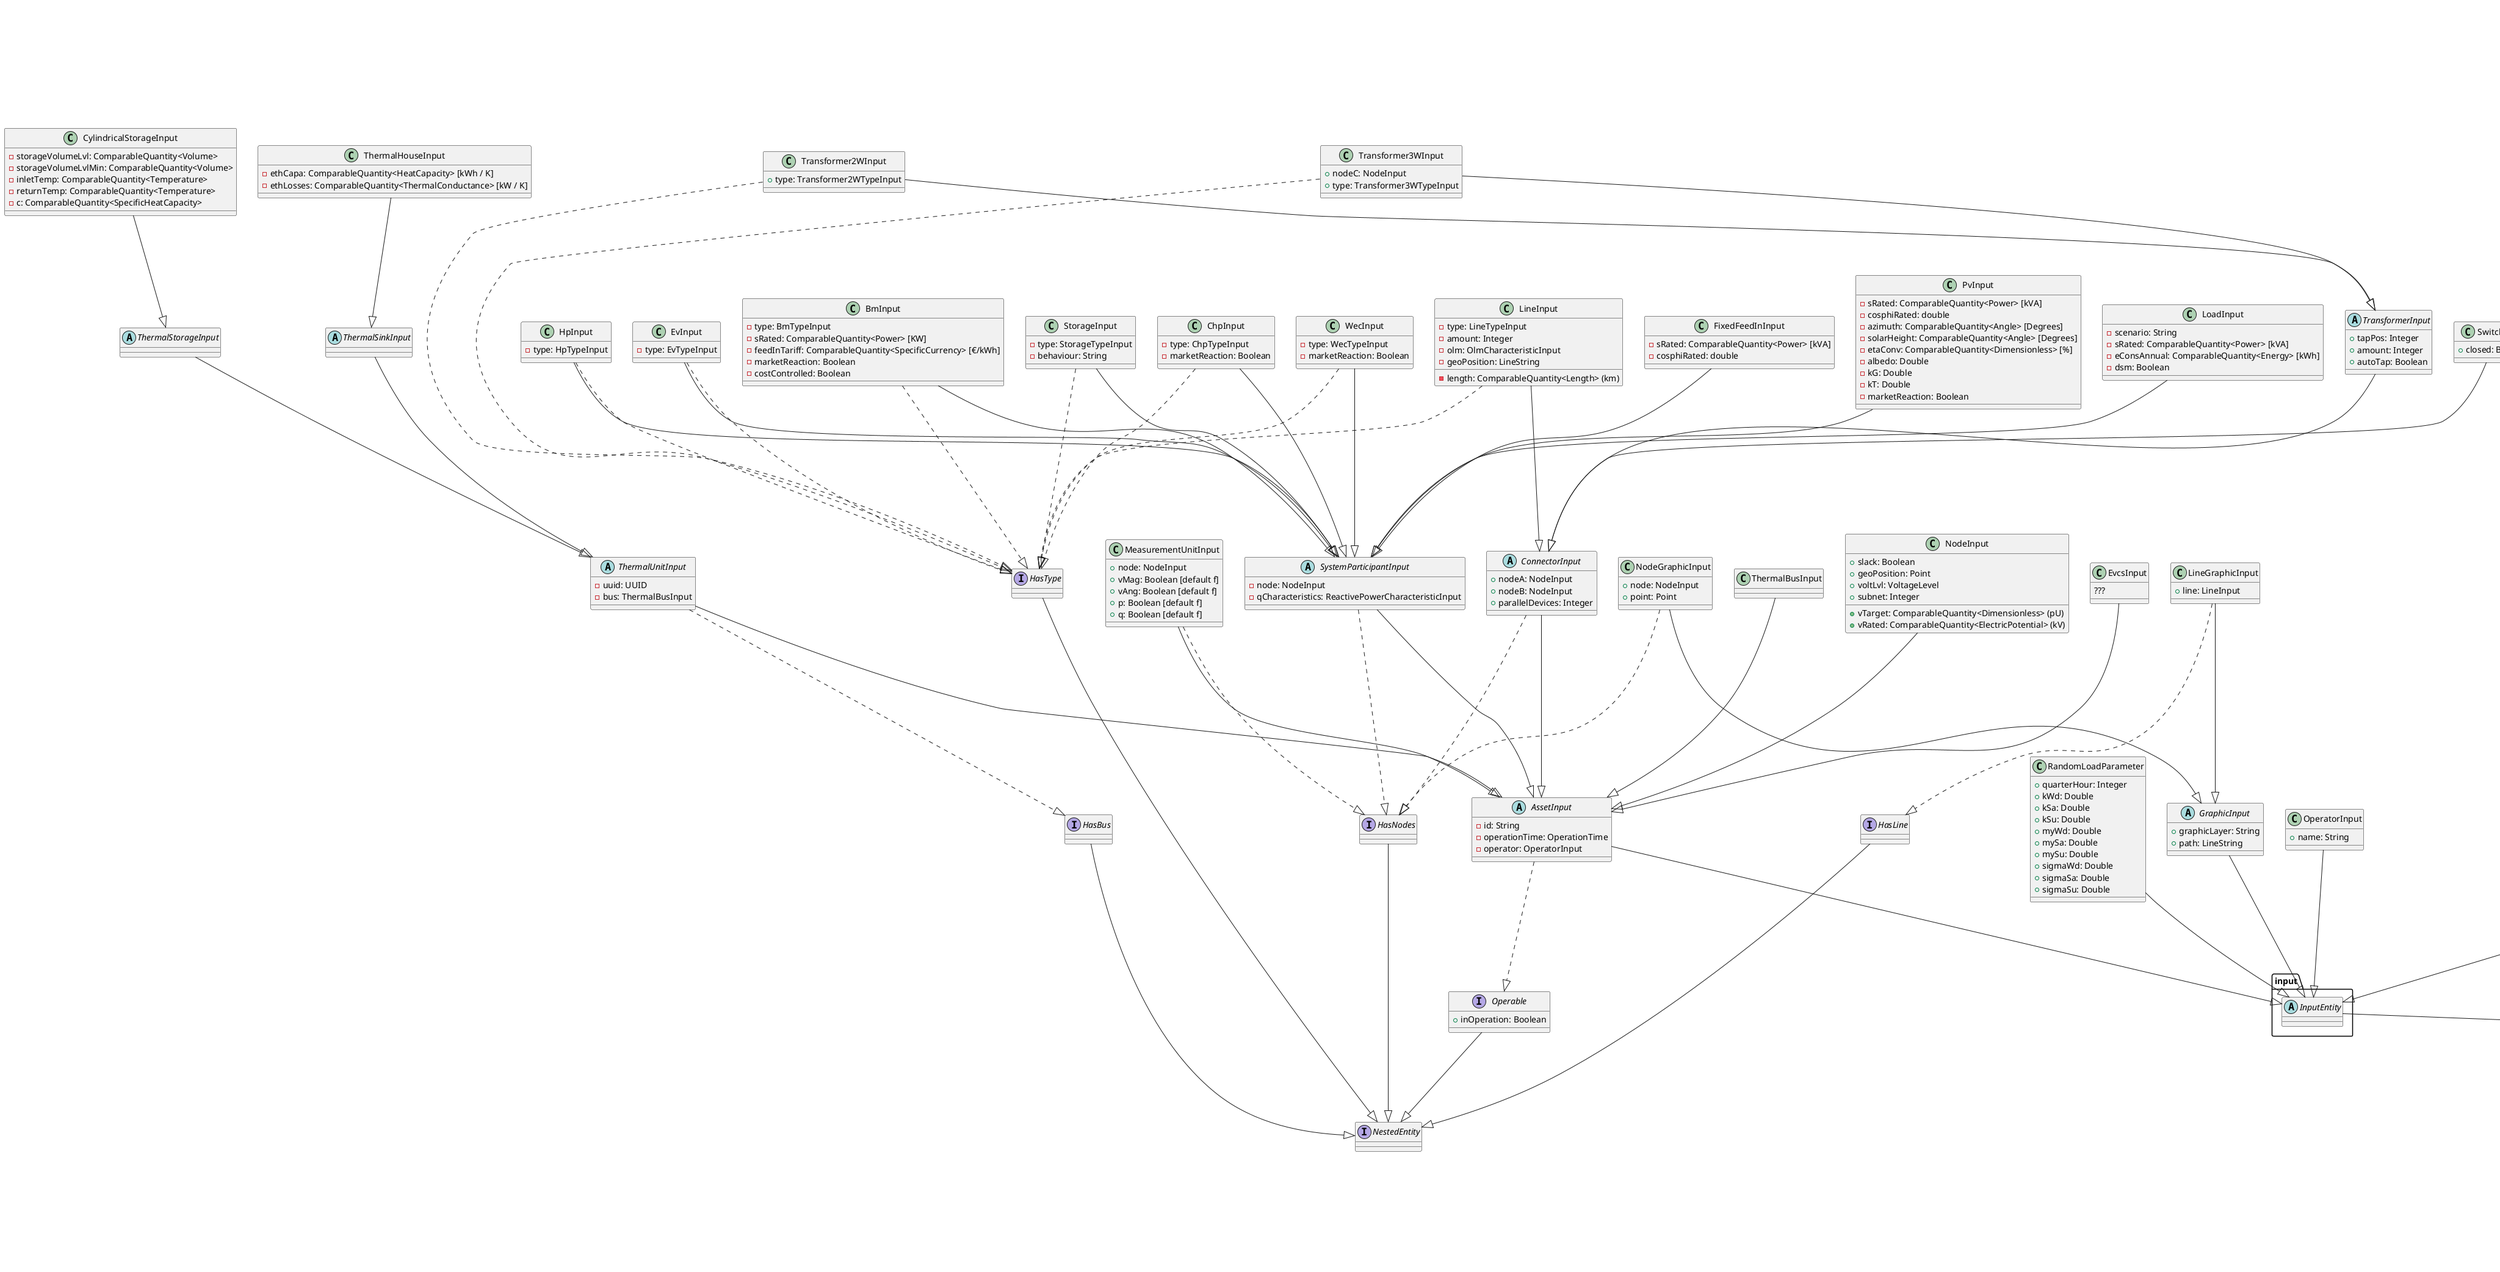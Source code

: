 @startuml
note "For better readability no getters are shown in the classes. Also the final attributes are not marked especially." as generalNote

interface Comparable<T>

interface StandardLoadProfile {
    + getKey: String
    + enum DefaultLoadProfiles
    + {static} parse(String): StandardLoadProfile
}

enum BdewLoadProfile {
    - key: String
    + {static} get(String): BdewLoadProfile
}
BdewLoadProfile ..|> StandardLoadProfile

abstract class UniqueEntity {
    + {static} UUID_FIELD_NAME: String
    + uuid: UUID
}

package result {
    abstract class ResultEntity
    UniqueEntity <|-- ResultEntity
}
note left of result : cf. separate UML diagram

package input {
    abstract class InputEntity
    InputEntity --|> UniqueEntity
}

package value {
    interface Value

    class EnergyPriceValue {
        - price: ComparableQuantity<SpecificCurrency> [€/MWh]
    }
    EnergyPriceValue ..|> Value

    class HeatDemandValue {
        - heatDemand : ComparableQuantity<Power> [kW]
    }
    HeatDemandValue ..|> Value

    class PValue {
        - p: ComparableQuantity<Power> [kW]
    }
    PValue ..|> Value

    class HeatAndPValue {
        - heatDemand: ComparableQuantity<Power> [kW]
    }
    HeatAndPValue --|> PValue

    class SValue {
        - q: ComparableQuantity<Power> [kVAr]
    }
    SValue --|> PValue

    class HeatAndSValue {
        - heatDemand: ComparableQuantity<Power> [kW]
    }
    HeatAndSValue --|> SValue

    class IrradiationValue {
      - directIrradiation: ComparableQuantity<Irradiation> [kWh/m²]
      - diffuseIrradiation: ComparableQuantity<Irradiation> [kWh/m²]
    }
    IrradiationValue ..|> Value

    class TemperatureValue {
      - temperature: ComparableQuantity<Temperature> [°C]
    }
    TemperatureValue ..|> Value

    class WindValue {
      - direction: ComparableQuantity<Angle> [°]
      - velocity: ComparableQuantity<Speed> [m/s]
    }
    WindValue ..|> Value

    class WeatherValue {
      - coordinate: Point
      - irradiation: IrradiationValue
      - temperature: TemperatureValue
      - wind: WindValue
    }
    WeatherValue ..|> Value
    WeatherValue *-- IrradiationValue
    WeatherValue *-- TemperatureValue
    WeatherValue *-- WindValue
}

package timeseries {
    abstract class TimeSeries<E extends Entry<V>, V extends Value> {
        - entries: Set<E>
        + Optional<TimeBasedValue<V>> getTimeBasedValue(ZonedDateTime)
        + Optional<V> getValue(ZonedDateTime)
        + Set<E> getEntries()
        + Optional<TimeBasedValue<V>> getPreviousTimeBasedValue(ZonedDateTime)
        + Optional<TimeBasedValue<V>> getNextTimeBasedValue(ZonedDateTime)
        - Optional<ZonedDateTime> getPreviousDateTime()
        - Optional<ZonedDateTime> getNextDateTime()
    }
    TimeSeries --|> UniqueEntity
    TimeSeries "1" *-- "n" Entry
    
    class IndividualTimeSeries<V extends Value> {
        - Map<ZonedDateTime, TimeBasedValue<V>> timeToValue
    }
    IndividualTimeSeries --|> TimeSeries: <<bind>>:TimeBasedValue<V>
    
    abstract class RepetitiveTimeSeries<E extends TimeSeriesEntry<V>, V extends Value> {
        - calc(ZonedDateTime): T
    }
    RepetitiveTimeSeries --|> TimeSeries
    
    class LoadProfileInput {
        - type: StandardLoadProfile
        - dayOfWeekToHourlyValues: Map<DayOfWeek, Map<Integer, PValue>>
    }
    LoadProfileInput --|> RepetitiveTimeSeries
    LoadProfileInput *-- StandardLoadProfile

    abstract class TimeSeriesEntry <V extends Value> {
        - value: V
    }
    TimeSeriesEntry --|> UniqueEntity
    TimeSeriesEntry *-- Value

    abstract class TimeBasedValue<V extends Value>{
        - time: ZonedDateTime
    }
    TimeBasedValue --|> TimeSeriesEntry
    TimeBasedValue ..|> Comparable: <<bind>>:<TimeBasedValue>

    class LoadProfileEntry {
        - dayOfWeek: DayOfWeek
        - quarterHourOfDay: int
    }
    LoadProfileEntry --|> TimeSeriesEntry: <<bind>>:PValue
}

interface Operable {
    + inOperation: Boolean
}
Operable --|> NestedEntity

abstract class AssetInput {
    - id: String
    - operationTime: OperationTime
    - operator: OperatorInput
}
AssetInput --|> InputEntity
AssetInput ..|> Operable

abstract class SystemParticipantInput {
    - node: NodeInput
    - qCharacteristics: ReactivePowerCharacteristicInput
}
SystemParticipantInput --|> AssetInput
SystemParticipantInput ..|> HasNodes

class OperatorInput {
    + name: String
}
OperatorInput --|> InputEntity

abstract class ConnectorInput {
    + nodeA: NodeInput
    + nodeB: NodeInput
    + parallelDevices: Integer
}
ConnectorInput --|> AssetInput
ConnectorInput ..|> HasNodes

class CharacteristicCoordinate <A extends Quantity<A>, O extends Quantity<O>> {
    - x: ComparableQuantity<A>
    - y: ComparableQuantity<O>
    + deSerialize(Int): String
}
CharacteristicCoordinate ..|> Comparable

abstract class CharacteristicInput <A extends Quantity<A>, O extends Quantity<O>> {
    - characteristicPrefix: String
    - decimalPlaces: int
    - points: SortedSet<CharacteristicCoordinate>
    + deSerialize(): String
    + {static} buildStartingRegex(String): String
    - extractCoordinateList(String): String
    - buildCoordinatesFromString(String, Unit<A>, Unit<O>): SortedSet<CharacteristicCoordinate<A, O>>
}
CharacteristicInput "1" *-- "n" CharacteristicCoordinate

class WecCharacteristicInput {
}
WecCharacteristicInput --|> CharacteristicInput: <<bind>>A::Power,O::Dimensionless

class EvCharacteristicInput {
}
EvCharacteristicInput --|> CharacteristicInput: <<bind>>A::Speed,O::Dimensionless

class OlmCharacteristicInput {
    + {static} CONSTANT_CHARACTERISTIC: OlmCharacteristicInput
}
OlmCharacteristicInput --|> CharacteristicInput: <<bind>>A::Speed,O::Dimensionless

abstract class ReactivePowerCharacteristic {
    + {static} parse(String): ReactivePowerCharacteristic
}
ReactivePowerCharacteristic --|> CharacteristicInput: <<bind>>A::Dimensionless,O::Dimensionless

class CosPhiFixed {
    + {static} CONSTANT_CHARACTERISTIC: CosPhiFixed
}
CosPhiFixed --|> ReactivePowerCharacteristic

class CosPhiP {
    + {static} CONSTANT_CHARACTERISTIC: CosPhiP
}
CosPhiP --|> ReactivePowerCharacteristic

class QV {
    + {static} CONSTANT_CHARACTERISTIC: QV
}
QV --|> ReactivePowerCharacteristic: <<bind>>A::Power

abstract class AssetTypeInput {
    + id: String
}
AssetTypeInput --|> InputEntity

abstract class SystemParticipantTypeInput {
    - capex: ComparableQuantity<Currency> [€]
    - opex: ComparableQuantity<EnergyPrice> [€/MWh]
    - sRated: ComparableQuantity<Power> [kVA]
    - cosphiRated: Double
}
SystemParticipantTypeInput --|> AssetTypeInput



class BmTypeInput {
   - capex: ComparableQuantity<Currency> [€]
   - opex: ComparableQuantity<EnergyPrice> [€/MWh]
   - cosphiRated: double
   - sRated: ComparableQuantity<Power> [kVA]
   - etaConv: ComparableQuantity<Dimensionless> [%]
   - loadGradient: ComparableQuantity<DimensionlessRate> [%/h]
}
BmTypeInput --|> SystemParticipantTypeInput

class ChpTypeInput {
    - capex: ComparableQuantity<Currency> [€]
    - opex: ComparableQuantity<EnergyPrice> [€/MWh]
    - cosphiRated: double
    - pThermal: ComparableQuantity<Power> [KW]
    - etaEl: ComparableQuantity<Dimensionless> [%]
    - etaTh: ComparableQuantity<Dimensionless> [%]
    - pOwn: ComparableQuantity<Power> [kW]
    - thermalStorage: ThermalStorageInput
 }
ChpTypeInput --|> SystemParticipantTypeInput

class EvTypeInput {
    - capex: ComparableQuantity<Currency> [€]
    - opex: ComparableQuantity<EnergyPrice> [€/MWh]
    - cosphiRated: double
    - eStorage: ComparableQuantity<Energy> [kWh]
    - sRated: ComparableQuantity<Power> [kVA]
    - eCons: ComparableQuantity<SpecificEnergy> [kWh/km]
}
EvTypeInput --|> SystemParticipantTypeInput


class HpTypeInput {
    - capex: ComparableQuantity<Currency> [€]
    - opex: ComparableQuantity<EnergyPrice> [€/MWh]
    - cosphiRated: double
    - sRated: ComparableQuantity<Power> [kVA]
    - pThermal: ComparableQuantity<Power> [kW]
}
HpTypeInput --|> SystemParticipantTypeInput


class StorageTypeInput {
    - capex: ComparableQuantity<Currency> [€]
- opex: ComparableQuantity<EnergyPrice> [€/MWh]
- cosphiRated: double
- sRated: ComparableQuantity<Power> [kVA]
    - activePowerGradient: ComparableQuantity<DimensionlessRate>
    - pMax: ComparableQuantity<Power> [kW]
    - eta: ComparableQuantity<Dimensionless> [%]
    - eStorage: ComparableQuantity<Energy> [kWh]
    - dod: ComparableQuantity<Dimensionless> [%]
    - lifeTime: ComparableQuantity<Time> [ms]
    - lifeCycle: Integer
}
StorageTypeInput --|> SystemParticipantTypeInput

class WecTypeInput {
    - rotorArea: ComparableQuantity<Area> [m²]
    - hubHeight: ComparableQuantity<Length> [m]
    - etaConv: ComparableQuantity<Dimensionless> [%]
    - cpCharacteristic: WecCharacteristicInput
}
WecTypeInput --|> SystemParticipantTypeInput


class LineTypeInput {
    + r: ComparableQuantity<SpecificResistance> (Ohm/km)
    + x: ComparableQuantity<SpecificResistance> (Ohm/km)
    + g: ComparableQuantity<SpecificConductance> (µS/km)
    + b: ComparableQuantity<SpecificConductance> (µS/km)
    + iMax: ComparableQuantity<ElectricCurrent> (A)
    + vRated: ComparableQuantity<ElectricPotential> (V)
    + olmChar: Optional<String>
}
LineTypeInput --|> AssetTypeInput

class Transformer2WTypeInput {
    + sRated: ComparableQuantity<Power> (MVA)
    + vRatedA: ComparableQuantity<ElectricPotential> (kV)
    + vRatedB: ComparableQuantity<ElectricPotential> (kV)
    + rSc: ComparableQuantity<ElectricalResistance> (Ohm)
    + xSc: ComparableQuantity<ElectricalResistance> (Ohm)
    + gM: ComparableQuantity<ElectricalConductance> (nS)
    + bM: ComparableQuantity<ElectricalConductance> (nS)
    + dV: ComparableQuantity<Dimensionless> (%)
    + dPhi: ComparableQuantity<Angle> (Degrees)
    + tapSide: Boolean
    + tapNeutr: Integer
    + tapMin: Integer
    + tapMax: Integer
}
Transformer2WTypeInput --|> AssetTypeInput

class Transformer3WTypeInput {
    + vRatedA: ComparableQuantity<ElectricPotential> (kV)
    + vRatedB: ComparableQuantity<ElectricPotential> (kV)
    + vRatedC: ComparableQuantity<ElectricPotential> (kV)
    + rScA: ComparableQuantity<ElectricalResistance> (Ohm)
    + rScB: ComparableQuantity<ElectricalResistance> (Ohm)
    + rScC: ComparableQuantity<ElectricalResistance> (Ohm)
    + xScA: ComparableQuantity<ElectricalResistance> (Ohm)
    + xScB: ComparableQuantity<ElectricalResistance> (Ohm)
    + xScC: ComparableQuantity<ElectricalResistance> (Ohm)
    + gM: ComparableQuantity<ElectricalConductance> (nS)
    + bM: ComparableQuantity<ElectricalConductance> (nS)
    + sRatedA: ComparableQuantity<Power> (MVA)
    + sRatedB: ComparableQuantity<Power> (MVA)
    + sRatedC: ComparableQuantity<Power> (MVA)
    + dV: ComparableQuantity<Dimensionless> (%)
    + dPhi: ComparableQuantity<Angle> (Degrees)
    + tapNeutr: Integer
    + tapMin: Integer
    + tapMax: Integer
}
Transformer3WTypeInput --|> AssetTypeInput

class RandomLoadParameter {
    + quarterHour: Integer
    + kWd: Double
    + kSa: Double
    + kSu: Double
    + myWd: Double
    + mySa: Double
    + mySu: Double
    + sigmaWd: Double
    + sigmaSa: Double
    + sigmaSu: Double
}
RandomLoadParameter --|> InputEntity

'extractor interface information

interface NestedEntity

interface HasNodes
HasNodes --|> NestedEntity

interface HasType
HasType --|> NestedEntity

interface HasLine
HasLine --|> NestedEntity

interface HasBus
HasBus --|> NestedEntity

class FixedFeedInInput {
    - sRated: ComparableQuantity<Power> [kVA]
    - cosphiRated: double
}
FixedFeedInInput --|> SystemParticipantInput

class PvInput {
    - sRated: ComparableQuantity<Power> [kVA]
    - cosphiRated: double
    - azimuth: ComparableQuantity<Angle> [Degrees]
    - solarHeight: ComparableQuantity<Angle> [Degrees]
    - etaConv: ComparableQuantity<Dimensionless> [%]
    - albedo: Double
    - kG: Double
    - kT: Double
    - marketReaction: Boolean
}
PvInput --|> SystemParticipantInput

class WecInput{
    - type: WecTypeInput
    - marketReaction: Boolean
}
WecInput --|> SystemParticipantInput
WecInput ..|> HasType

class ChpInput {
    - type: ChpTypeInput
    - marketReaction: Boolean
}
ChpInput --|> SystemParticipantInput
ChpInput ..|> HasType

class BmInput {
    - type: BmTypeInput
    - sRated: ComparableQuantity<Power> [KW]
    - feedInTariff: ComparableQuantity<SpecificCurrency> [€/kWh]
    - marketReaction: Boolean
    - costControlled: Boolean
}
BmInput --|> SystemParticipantInput
BmInput ..|> HasType

class EvInput {
    - type: EvTypeInput
}
EvInput --|> SystemParticipantInput
EvInput ..|> HasType

class LoadInput {
    - scenario: String
    - sRated: ComparableQuantity<Power> [kVA]
    - eConsAnnual: ComparableQuantity<Energy> [kWh]
    - dsm: Boolean
}
LoadInput --|> SystemParticipantInput

class StorageInput {
    - type: StorageTypeInput
    - behaviour: String
}
StorageInput --|> SystemParticipantInput
StorageInput ..|> HasType

class HpInput {
    - type: HpTypeInput
}
HpInput --|> SystemParticipantInput
HpInput ..|> HasType

abstract class ThermalUnitInput {
 - uuid: UUID
 - bus: ThermalBusInput
}
ThermalUnitInput --|> AssetInput
ThermalUnitInput ..|> HasBus

class ThermalBusInput {
}
ThermalBusInput --|> AssetInput

abstract class ThermalSinkInput {
}
ThermalSinkInput --|> ThermalUnitInput

class ThermalHouseInput {
 - ethCapa: ComparableQuantity<HeatCapacity> [kWh / K]
 - ethLosses: ComparableQuantity<ThermalConductance> [kW / K]
}
ThermalHouseInput --|> ThermalSinkInput

abstract class ThermalStorageInput {
}
ThermalStorageInput --|> ThermalUnitInput

class CylindricalStorageInput {
  - storageVolumeLvl: ComparableQuantity<Volume>
  - storageVolumeLvlMin: ComparableQuantity<Volume>
  - inletTemp: ComparableQuantity<Temperature>
  - returnTemp: ComparableQuantity<Temperature>
  - c: ComparableQuantity<SpecificHeatCapacity>
}
CylindricalStorageInput --|> ThermalStorageInput

class MeasurementUnitInput {
    + node: NodeInput
    + vMag: Boolean [default f]
    + vAng: Boolean [default f]
    + p: Boolean [default f]
    + q: Boolean [default f]
}
MeasurementUnitInput --|> AssetInput
MeasurementUnitInput ..|> HasNodes

class NodeInput {
    + vTarget: ComparableQuantity<Dimensionless> (pU)
    + vRated: ComparableQuantity<ElectricPotential> (kV)
    + slack: Boolean
    + geoPosition: Point
    + voltLvl: VoltageLevel
    + subnet: Integer
}
NodeInput --|> AssetInput

class EvcsInput {
???
}
EvcsInput --|> AssetInput

class LineInput {
    - type: LineTypeInput
    - length: ComparableQuantity<Length> (km)
    - amount: Integer
    - olm: OlmCharacteristicInput
    - geoPosition: LineString
}
LineInput --|> ConnectorInput
LineInput ..|> HasType

class SwitchInput {
    + closed: Boolean
}
SwitchInput --|> ConnectorInput

abstract TransformerInput {
    + tapPos: Integer
    + amount: Integer
    + autoTap: Boolean
}
TransformerInput --|> ConnectorInput

class Transformer2WInput {
    + type: Transformer2WTypeInput
}
Transformer2WInput --|> TransformerInput
Transformer2WInput ..|> HasType

class Transformer3WInput {
    + nodeC: NodeInput
    + type: Transformer3WTypeInput
}
Transformer3WInput --|> TransformerInput
Transformer3WInput ..|> HasType

abstract class GraphicInput {
    + graphicLayer: String
    + path: LineString
}
GraphicInput --|> InputEntity

class NodeGraphicInput {
    + node: NodeInput
    + point: Point
}
NodeGraphicInput --|> GraphicInput
NodeGraphicInput ..|> HasNodes

class LineGraphicInput {
    + line: LineInput
}
LineGraphicInput --|> GraphicInput
LineGraphicInput ..|> HasLine

interface VoltageLevel

enum GermanVoltageLevel {
    HoeS,
    HS,
    MS,
    NS
}
GermanVoltageLevel ..|> VoltageLevel

@enduml